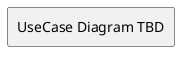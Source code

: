 @startuml
rectangle "UseCase Diagram TBD"
@enduml

left to right direction

:<%= nameSpaces %>: as Actor

rectangle "<%= projectName %>" #lightblue {
    (Use Case) as U1
}

Actor --> U1

